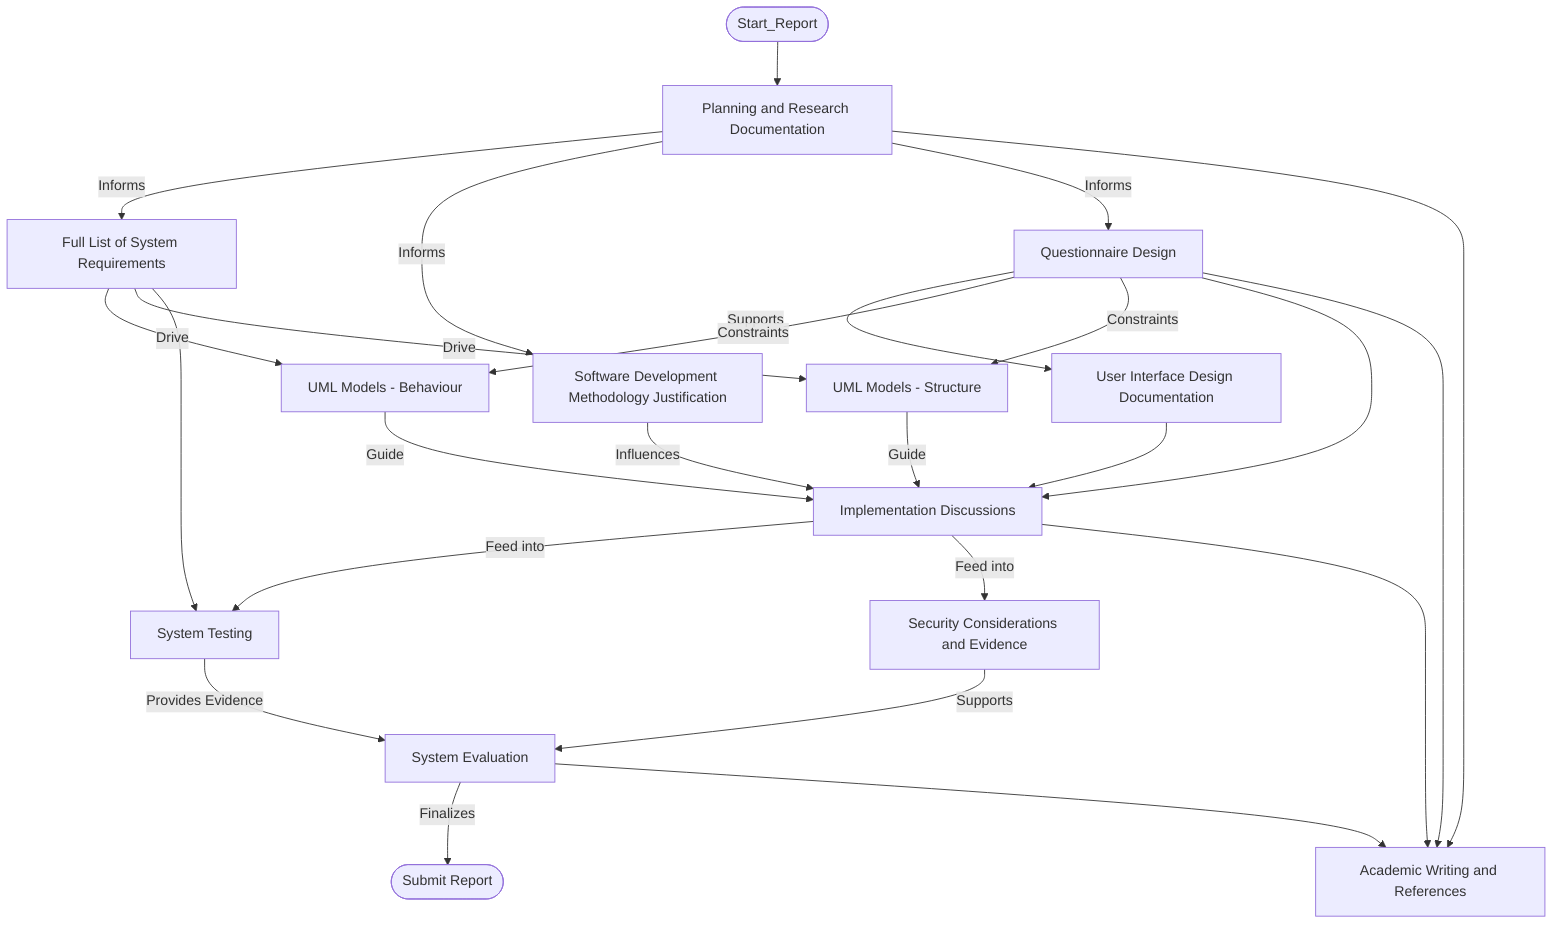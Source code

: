 ---
config:
  theme: default
---

flowchart TD
    Start([Start_Report])
    
    Start --> Planning[Planning and Research Documentation]
    Planning -->|Informs| Requirements[Full List of System Requirements]
    Planning -->|Informs| Methodology[Software Development Methodology Justification]
    Planning -->|Informs| QuestionnaireDesign[Questionnaire Design]
    
    QuestionnaireDesign -->|Supports| UIModels[User Interface Design Documentation]
    QuestionnaireDesign -->|Constraints| UMLBehaviour[UML Models - Behaviour]
    QuestionnaireDesign -->|Constraints| UMLStructure[UML Models - Structure]
    
    Requirements -->|Drive| UMLBehaviour
    Requirements -->|Drive| UMLStructure
    
    UMLBehaviour -->|Guide| ImplementationDiscussions[Implementation Discussions]
    UMLStructure -->|Guide| ImplementationDiscussions
    Methodology -->|Influences| ImplementationDiscussions
    
    ImplementationDiscussions -->|Feed into| Testing[System Testing]
    ImplementationDiscussions -->|Feed into| Security[Security Considerations and Evidence]
    
    Testing -->|Provides Evidence| Evaluation[System Evaluation]
    Security -->|Supports| Evaluation
    
    Evaluation -->|Finalizes| End([Submit Report])

    

    UIModels --> ImplementationDiscussions
    QuestionnaireDesign --> ImplementationDiscussions
    Requirements --> Testing
    Planning --> AcademicWriting[Academic Writing and References]
    QuestionnaireDesign --> AcademicWriting
    Evaluation --> AcademicWriting
    ImplementationDiscussions --> AcademicWriting